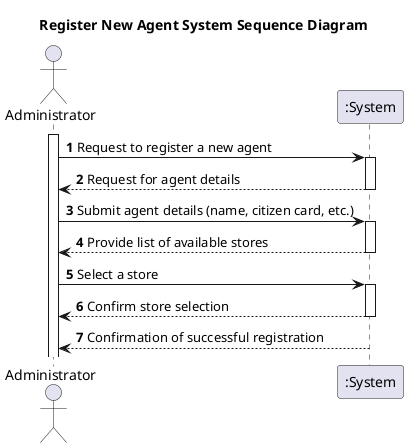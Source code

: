 @startuml
'https://plantuml.com/sequence-diagram

title Register New Agent System Sequence Diagram

autoactivate on
autonumber

actor "Administrator" as Person
participant ":System" as System

activate Person

Person -> System: Request to register a new agent
System --> Person: Request for agent details

Person -> System: Submit agent details (name, citizen card, etc.)
System --> Person: Provide list of available stores

Person -> System: Select a store
System --> Person: Confirm store selection

System --> Person: Confirmation of successful registration

@enduml

